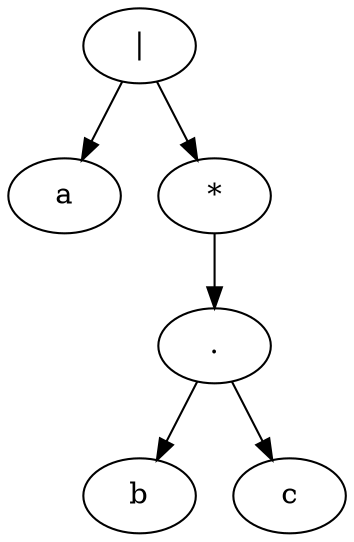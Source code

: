 digraph {
  94310872146208[label="|"]
  94310872146160[label="a"]
  94310872146208  ->  94310872146160
  94310872146560[label="*"]
  94310872146208  ->  94310872146560
  94310872146400[label="."]
  94310872146560  ->  94310872146400
  94310872146112[label="b"]
  94310872146400  ->  94310872146112
  94310872146480[label="c"]
  94310872146400  ->  94310872146480
}
